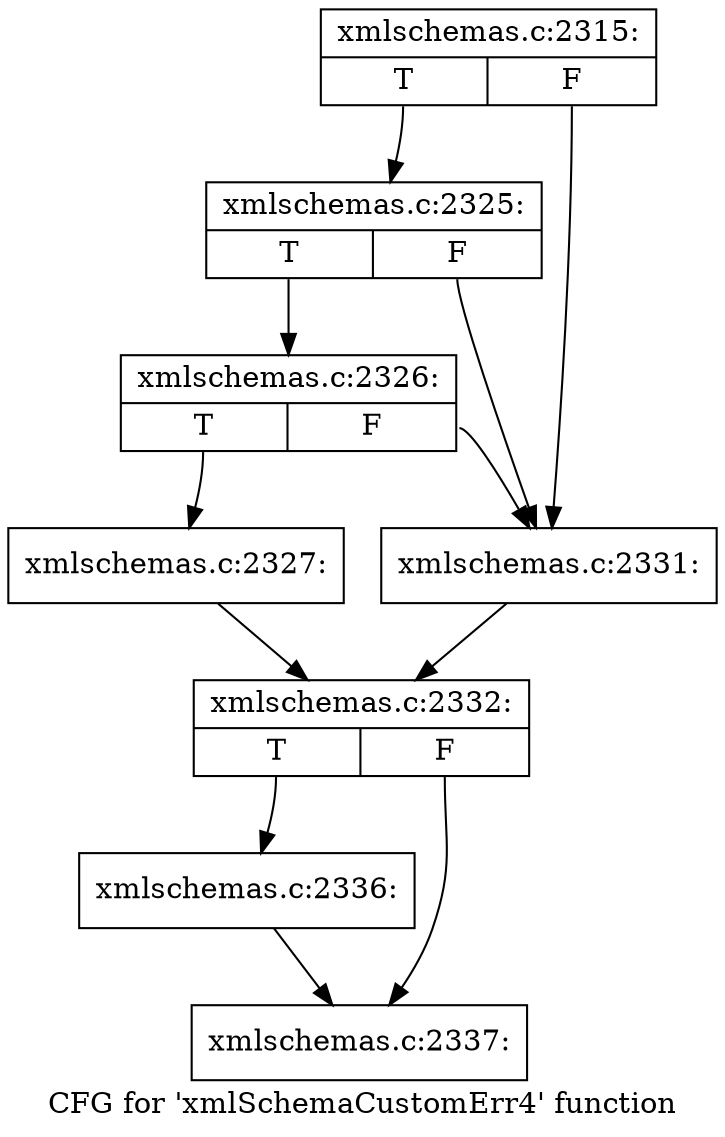 digraph "CFG for 'xmlSchemaCustomErr4' function" {
	label="CFG for 'xmlSchemaCustomErr4' function";

	Node0x4ba0790 [shape=record,label="{xmlschemas.c:2315:|{<s0>T|<s1>F}}"];
	Node0x4ba0790:s0 -> Node0x4ba6370;
	Node0x4ba0790:s1 -> Node0x4ba62a0;
	Node0x4ba6370 [shape=record,label="{xmlschemas.c:2325:|{<s0>T|<s1>F}}"];
	Node0x4ba6370:s0 -> Node0x4ba62f0;
	Node0x4ba6370:s1 -> Node0x4ba62a0;
	Node0x4ba62f0 [shape=record,label="{xmlschemas.c:2326:|{<s0>T|<s1>F}}"];
	Node0x4ba62f0:s0 -> Node0x4ba6200;
	Node0x4ba62f0:s1 -> Node0x4ba62a0;
	Node0x4ba6200 [shape=record,label="{xmlschemas.c:2327:}"];
	Node0x4ba6200 -> Node0x4ba6250;
	Node0x4ba62a0 [shape=record,label="{xmlschemas.c:2331:}"];
	Node0x4ba62a0 -> Node0x4ba6250;
	Node0x4ba6250 [shape=record,label="{xmlschemas.c:2332:|{<s0>T|<s1>F}}"];
	Node0x4ba6250:s0 -> Node0x43b7610;
	Node0x4ba6250:s1 -> Node0x43b32f0;
	Node0x43b7610 [shape=record,label="{xmlschemas.c:2336:}"];
	Node0x43b7610 -> Node0x43b32f0;
	Node0x43b32f0 [shape=record,label="{xmlschemas.c:2337:}"];
}
